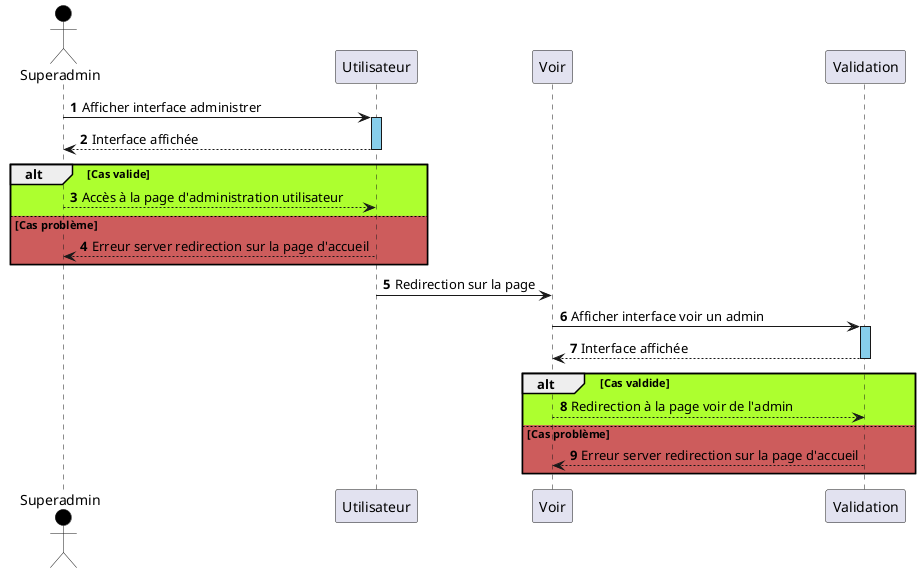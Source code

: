 @startuml voiradmin
autonumber 
actor Superadmin #Black
Superadmin -> Utilisateur : Afficher interface administrer
activate Utilisateur #SkyBlue
Utilisateur --> Superadmin : Interface affichée
deactivate Utilisateur
alt #GreenYellow Cas valide 
Utilisateur <-- Superadmin : Accès à la page d'administration utilisateur
else #IndianRed Cas problème
Utilisateur --> Superadmin : Erreur server redirection sur la page d'accueil
end
Utilisateur -> Voir : Redirection sur la page
Voir -> Validation : Afficher interface voir un admin
activate Validation #SkyBlue
Validation --> Voir : Interface affichée
deactivate Validation
alt #GreenYellow Cas valdide 
Voir --> Validation : Redirection à la page voir de l'admin 
else #IndianRed Cas problème
Voir <-- Validation : Erreur server redirection sur la page d'accueil
end
@enduml